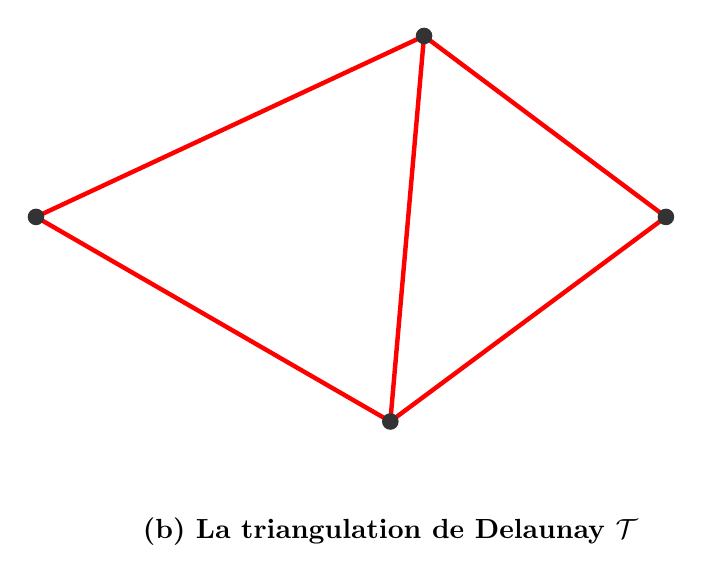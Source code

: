 ﻿\begin{tikzpicture}[scale=1]

\begin{scope}[xshift=14cm]
\coordinate (O1) at (0,0);
\coordinate (A) at (180:3);
\coordinate (B) at (-60:3);
\coordinate (C) at (50:3);
\coordinate (D) at (5,0);

\draw[red, ultra thick] (A) -- (B) -- (D) -- (C) -- cycle;
\draw[red, ultra thick] (B) -- (C);

\foreach \P in {A,B,C,D} {
  \fill[black!80] (\P) circle (3pt);
}

\node at (1.5,-4) {\bf (b) La triangulation de Delaunay $\mathcal{T}$};
\end{scope}

\end{tikzpicture}